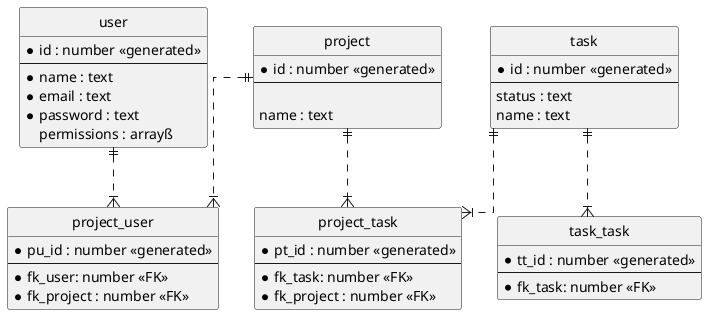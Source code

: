 @startuml
' hide the spot
hide circle

' avoid problems with angled crows feet
skinparam linetype ortho

entity "user" as us {
  *id : number <<generated>>
  --
  *name : text
  *email : text
  *password : text
  permissions : arrayß
}

entity "project_user" as pu {
  *pu_id : number <<generated>>
  --
 *fk_user: number <<FK>>
*fk_project : number <<FK>>
}

entity "project" as pr {
  *id : number <<generated>>
  --

  name : text
}

entity "task" as t {
  *id : number <<generated>>
  --
  status : text
  name : text
}

entity "task_task" as tt {
  *tt_id : number <<generated>>
  --
 *fk_task: number <<FK>>
}

entity "project_task" as pt {
  *pt_id : number <<generated>>
  --
 *fk_task: number <<FK>>
 *fk_project : number <<FK>>
}


pr ||..|{ pu
us ||..|{ pu
t ||..|{ pt
pr ||..|{ pt
t ||..|{ tt

@enduml